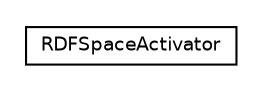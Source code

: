 #!/usr/local/bin/dot
#
# Class diagram 
# Generated by UmlGraph version 4.4 (http://www.spinellis.gr/sw/umlgraph)
#

digraph G {
	edge [fontname="Helvetica",fontsize=10,labelfontname="Helvetica",labelfontsize=10];
	node [fontname="Helvetica",fontsize=10,shape=plaintext];
	// it.apice.sapere.space.internal.RDFSpaceActivator
	c93 [label=<<table border="0" cellborder="1" cellspacing="0" cellpadding="2" port="p" href="./RDFSpaceActivator.html">
		<tr><td><table border="0" cellspacing="0" cellpadding="1">
			<tr><td> RDFSpaceActivator </td></tr>
		</table></td></tr>
		</table>>, fontname="Helvetica", fontcolor="black", fontsize=9.0];
}

